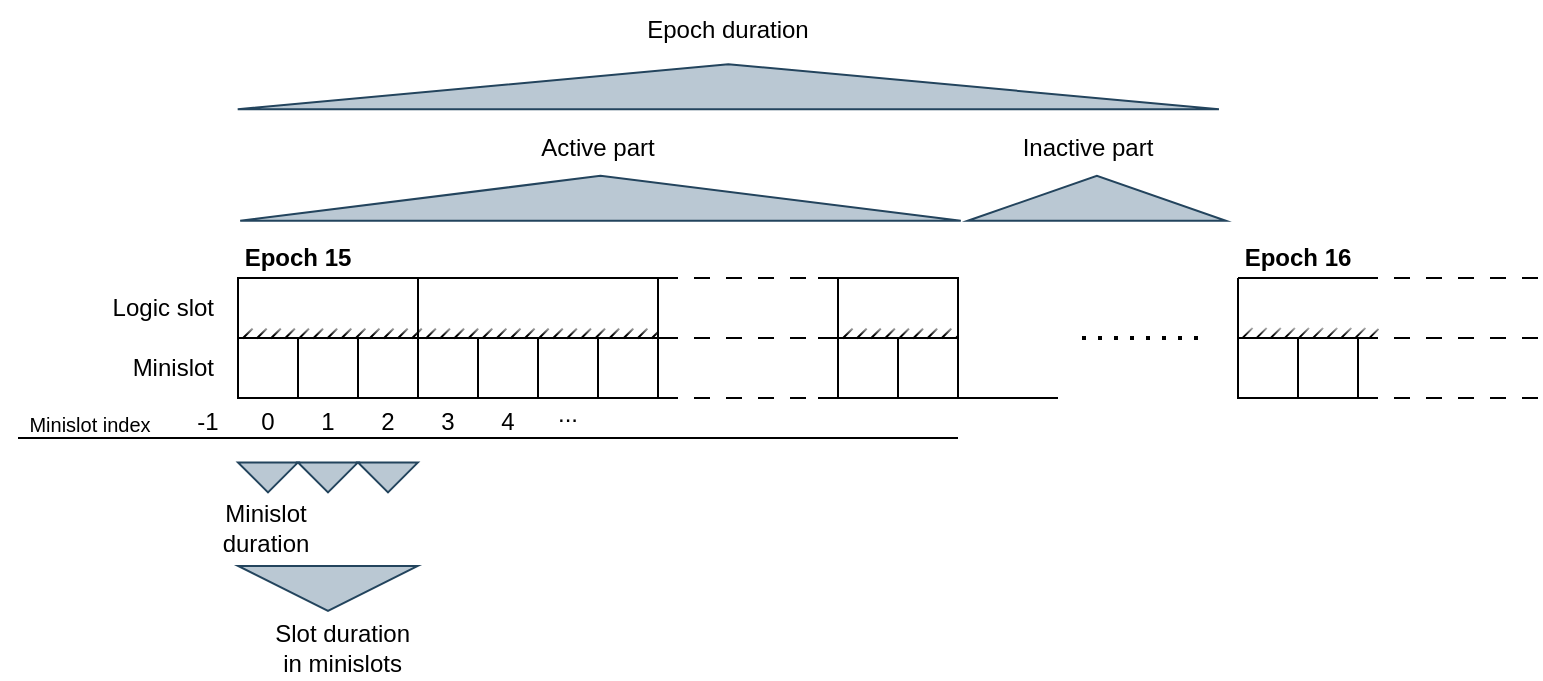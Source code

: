 <mxfile version="20.8.17" type="device"><diagram name="Page-1" id="joAs9frYsmIjYSzN6QPi"><mxGraphModel dx="700" dy="390" grid="0" gridSize="10" guides="1" tooltips="1" connect="1" arrows="1" fold="1" page="1" pageScale="1" pageWidth="850" pageHeight="1100" math="0" shadow="0"><root><mxCell id="0"/><mxCell id="1" parent="0"/><mxCell id="jgnnErtOSzpxViEtXBVN-2" value="" style="rounded=0;whiteSpace=wrap;html=1;fillStyle=cross-hatch;fillColor=none;" parent="1" vertex="1"><mxGeometry x="129" y="250" width="30" height="30" as="geometry"/></mxCell><mxCell id="jgnnErtOSzpxViEtXBVN-3" value="" style="rounded=0;whiteSpace=wrap;html=1;fillStyle=cross-hatch;fillColor=none;" parent="1" vertex="1"><mxGeometry x="159" y="250" width="30" height="30" as="geometry"/></mxCell><mxCell id="jgnnErtOSzpxViEtXBVN-4" value="" style="rounded=0;whiteSpace=wrap;html=1;fillStyle=cross-hatch;fillColor=none;" parent="1" vertex="1"><mxGeometry x="189" y="250" width="30" height="30" as="geometry"/></mxCell><mxCell id="jgnnErtOSzpxViEtXBVN-5" value="" style="rounded=0;whiteSpace=wrap;html=1;fillStyle=cross-hatch;fillColor=none;" parent="1" vertex="1"><mxGeometry x="219" y="250" width="30" height="30" as="geometry"/></mxCell><mxCell id="jgnnErtOSzpxViEtXBVN-6" value="" style="rounded=0;whiteSpace=wrap;html=1;fillStyle=cross-hatch;fillColor=none;" parent="1" vertex="1"><mxGeometry x="249" y="250" width="30" height="30" as="geometry"/></mxCell><mxCell id="jgnnErtOSzpxViEtXBVN-7" value="" style="rounded=0;whiteSpace=wrap;html=1;fillStyle=cross-hatch;fillColor=none;" parent="1" vertex="1"><mxGeometry x="279" y="250" width="30" height="30" as="geometry"/></mxCell><mxCell id="jgnnErtOSzpxViEtXBVN-8" value="" style="rounded=0;whiteSpace=wrap;html=1;fillStyle=cross-hatch;fillColor=none;" parent="1" vertex="1"><mxGeometry x="309" y="250" width="30" height="30" as="geometry"/></mxCell><mxCell id="jgnnErtOSzpxViEtXBVN-11" value="" style="rounded=0;whiteSpace=wrap;html=1;fillStyle=cross-hatch;fillColor=none;" parent="1" vertex="1"><mxGeometry x="429" y="250" width="30" height="30" as="geometry"/></mxCell><mxCell id="jgnnErtOSzpxViEtXBVN-17" value="Logic slot" style="text;html=1;strokeColor=none;fillColor=none;align=right;verticalAlign=middle;whiteSpace=wrap;rounded=0;" parent="1" vertex="1"><mxGeometry x="59" y="220" width="60" height="30" as="geometry"/></mxCell><mxCell id="jgnnErtOSzpxViEtXBVN-18" value="Minislot" style="text;html=1;strokeColor=none;fillColor=none;align=right;verticalAlign=middle;whiteSpace=wrap;rounded=0;" parent="1" vertex="1"><mxGeometry x="59" y="250" width="60" height="30" as="geometry"/></mxCell><mxCell id="jgnnErtOSzpxViEtXBVN-19" value="Epoch 15" style="text;html=1;strokeColor=none;fillColor=none;align=center;verticalAlign=middle;whiteSpace=wrap;rounded=0;fontStyle=1" parent="1" vertex="1"><mxGeometry x="129" y="195" width="60" height="30" as="geometry"/></mxCell><mxCell id="jgnnErtOSzpxViEtXBVN-27" value="" style="rounded=0;whiteSpace=wrap;html=1;fillStyle=cross-hatch;fillColor=none;" parent="1" vertex="1"><mxGeometry x="459" y="250" width="30" height="30" as="geometry"/></mxCell><mxCell id="jgnnErtOSzpxViEtXBVN-29" value="" style="endArrow=none;html=1;rounded=0;dashed=1;dashPattern=8 8;" parent="1" edge="1"><mxGeometry width="50" height="50" relative="1" as="geometry"><mxPoint x="429" y="220" as="sourcePoint"/><mxPoint x="339" y="220" as="targetPoint"/></mxGeometry></mxCell><mxCell id="jgnnErtOSzpxViEtXBVN-30" value="" style="endArrow=none;html=1;rounded=0;dashed=1;dashPattern=8 8;entryX=1;entryY=1;entryDx=0;entryDy=0;" parent="1" target="jgnnErtOSzpxViEtXBVN-13" edge="1"><mxGeometry width="50" height="50" relative="1" as="geometry"><mxPoint x="429" y="250" as="sourcePoint"/><mxPoint x="349" y="250" as="targetPoint"/></mxGeometry></mxCell><mxCell id="jgnnErtOSzpxViEtXBVN-31" value="" style="endArrow=none;html=1;rounded=0;dashed=1;dashPattern=8 8;entryX=1;entryY=1;entryDx=0;entryDy=0;" parent="1" target="jgnnErtOSzpxViEtXBVN-8" edge="1"><mxGeometry width="50" height="50" relative="1" as="geometry"><mxPoint x="429" y="280" as="sourcePoint"/><mxPoint x="349" y="280" as="targetPoint"/></mxGeometry></mxCell><mxCell id="jgnnErtOSzpxViEtXBVN-35" value="" style="triangle;whiteSpace=wrap;html=1;rotation=270;fillColor=#bac8d3;strokeColor=#23445d;" parent="1" vertex="1"><mxGeometry x="299" y="2.842e-14" width="22.5" height="360.32" as="geometry"/></mxCell><mxCell id="jgnnErtOSzpxViEtXBVN-37" value="Active part" style="text;html=1;strokeColor=none;fillColor=none;align=center;verticalAlign=middle;whiteSpace=wrap;rounded=0;" parent="1" vertex="1"><mxGeometry x="234.47" y="140" width="150" height="30" as="geometry"/></mxCell><mxCell id="jgnnErtOSzpxViEtXBVN-38" value="" style="triangle;whiteSpace=wrap;html=1;rotation=270;fillColor=#bac8d3;strokeColor=#23445d;" parent="1" vertex="1"><mxGeometry x="547.18" y="115.6" width="22.5" height="129.1" as="geometry"/></mxCell><mxCell id="jgnnErtOSzpxViEtXBVN-41" value="Inactive part" style="text;html=1;strokeColor=none;fillColor=none;align=center;verticalAlign=middle;whiteSpace=wrap;rounded=0;" parent="1" vertex="1"><mxGeometry x="479.04" y="140" width="150" height="30" as="geometry"/></mxCell><mxCell id="jgnnErtOSzpxViEtXBVN-42" value="" style="endArrow=none;dashed=1;html=1;dashPattern=1 3;strokeWidth=2;rounded=0;" parent="1" edge="1"><mxGeometry width="50" height="50" relative="1" as="geometry"><mxPoint x="609" y="250" as="sourcePoint"/><mxPoint x="549" y="250" as="targetPoint"/></mxGeometry></mxCell><mxCell id="jgnnErtOSzpxViEtXBVN-44" value="" style="rounded=0;whiteSpace=wrap;html=1;" parent="1" vertex="1"><mxGeometry x="629" y="250" width="30" height="30" as="geometry"/></mxCell><mxCell id="jgnnErtOSzpxViEtXBVN-45" value="" style="rounded=0;whiteSpace=wrap;html=1;" parent="1" vertex="1"><mxGeometry x="659" y="250" width="30" height="30" as="geometry"/></mxCell><mxCell id="jgnnErtOSzpxViEtXBVN-59" value="" style="endArrow=none;html=1;rounded=0;dashed=1;dashPattern=8 8;entryX=1;entryY=0;entryDx=0;entryDy=0;exitX=0;exitY=0;exitDx=0;exitDy=0;" parent="1" edge="1"><mxGeometry width="50" height="50" relative="1" as="geometry"><mxPoint x="779" y="220.0" as="sourcePoint"/><mxPoint x="689" y="220" as="targetPoint"/></mxGeometry></mxCell><mxCell id="jgnnErtOSzpxViEtXBVN-60" value="" style="endArrow=none;html=1;rounded=0;dashed=1;dashPattern=8 8;entryX=1;entryY=1;entryDx=0;entryDy=0;exitX=0;exitY=0;exitDx=0;exitDy=0;" parent="1" edge="1"><mxGeometry width="50" height="50" relative="1" as="geometry"><mxPoint x="779" y="250" as="sourcePoint"/><mxPoint x="689" y="250" as="targetPoint"/></mxGeometry></mxCell><mxCell id="jgnnErtOSzpxViEtXBVN-61" value="" style="endArrow=none;html=1;rounded=0;dashed=1;dashPattern=8 8;entryX=1;entryY=1;entryDx=0;entryDy=0;" parent="1" edge="1"><mxGeometry width="50" height="50" relative="1" as="geometry"><mxPoint x="779.0" y="280" as="sourcePoint"/><mxPoint x="689" y="280.0" as="targetPoint"/></mxGeometry></mxCell><mxCell id="jgnnErtOSzpxViEtXBVN-68" value="" style="endArrow=none;html=1;rounded=0;exitX=0;exitY=0;exitDx=0;exitDy=0;" parent="1" edge="1"><mxGeometry width="50" height="50" relative="1" as="geometry"><mxPoint x="629" y="220" as="sourcePoint"/><mxPoint x="689" y="220" as="targetPoint"/></mxGeometry></mxCell><mxCell id="jgnnErtOSzpxViEtXBVN-70" value="" style="triangle;whiteSpace=wrap;html=1;rotation=270;fillColor=#bac8d3;strokeColor=#23445d;" parent="1" vertex="1"><mxGeometry x="362.91" y="-120.93" width="22.5" height="490.62" as="geometry"/></mxCell><mxCell id="jgnnErtOSzpxViEtXBVN-71" value="Epoch duration" style="text;html=1;strokeColor=none;fillColor=none;align=center;verticalAlign=middle;whiteSpace=wrap;rounded=0;" parent="1" vertex="1"><mxGeometry x="299.16" y="81.21" width="150" height="30" as="geometry"/></mxCell><mxCell id="jgnnErtOSzpxViEtXBVN-74" value="" style="triangle;whiteSpace=wrap;html=1;rotation=90;fillColor=#bac8d3;strokeColor=#23445d;" parent="1" vertex="1"><mxGeometry x="136.5" y="304.69" width="15" height="30" as="geometry"/></mxCell><mxCell id="jgnnErtOSzpxViEtXBVN-75" value="&lt;div align=&quot;center&quot;&gt;Minislot duration&lt;br&gt;&lt;/div&gt;" style="text;html=1;strokeColor=none;fillColor=none;align=right;verticalAlign=middle;whiteSpace=wrap;rounded=0;" parent="1" vertex="1"><mxGeometry x="114" y="330.32" width="60" height="30" as="geometry"/></mxCell><mxCell id="jgnnErtOSzpxViEtXBVN-76" value="Epoch 16" style="text;html=1;strokeColor=none;fillColor=none;align=center;verticalAlign=middle;whiteSpace=wrap;rounded=0;fontStyle=1" parent="1" vertex="1"><mxGeometry x="629" y="195" width="60" height="30" as="geometry"/></mxCell><mxCell id="jgnnErtOSzpxViEtXBVN-77" value="" style="triangle;whiteSpace=wrap;html=1;rotation=90;fillColor=#bac8d3;strokeColor=#23445d;" parent="1" vertex="1"><mxGeometry x="162.75" y="330.32" width="22.5" height="89.84" as="geometry"/></mxCell><mxCell id="jgnnErtOSzpxViEtXBVN-78" value="&lt;div align=&quot;center&quot;&gt;Slot duration &lt;br&gt;&lt;/div&gt;&lt;div align=&quot;center&quot;&gt;in minislots&lt;br&gt;&lt;/div&gt;" style="text;html=1;strokeColor=none;fillColor=none;align=right;verticalAlign=middle;whiteSpace=wrap;rounded=0;" parent="1" vertex="1"><mxGeometry x="131.69" y="390.16" width="84.61" height="30" as="geometry"/></mxCell><mxCell id="jgnnErtOSzpxViEtXBVN-79" value="" style="triangle;whiteSpace=wrap;html=1;rotation=90;fillColor=#bac8d3;strokeColor=#23445d;" parent="1" vertex="1"><mxGeometry x="166.5" y="304.69" width="15" height="30" as="geometry"/></mxCell><mxCell id="jgnnErtOSzpxViEtXBVN-80" value="" style="triangle;whiteSpace=wrap;html=1;rotation=90;fillColor=#bac8d3;strokeColor=#23445d;" parent="1" vertex="1"><mxGeometry x="196.5" y="304.69" width="15" height="30" as="geometry"/></mxCell><mxCell id="jgnnErtOSzpxViEtXBVN-81" value="" style="endArrow=none;html=1;rounded=0;" parent="1" edge="1"><mxGeometry width="50" height="50" relative="1" as="geometry"><mxPoint x="19" y="300" as="sourcePoint"/><mxPoint x="489" y="300" as="targetPoint"/></mxGeometry></mxCell><mxCell id="jgnnErtOSzpxViEtXBVN-83" value="Minislot index" style="text;html=1;strokeColor=none;fillColor=none;align=center;verticalAlign=middle;whiteSpace=wrap;rounded=0;fontSize=10;" parent="1" vertex="1"><mxGeometry x="10" y="278" width="90" height="30" as="geometry"/></mxCell><mxCell id="jgnnErtOSzpxViEtXBVN-84" value="-1" style="text;html=1;strokeColor=none;fillColor=none;align=center;verticalAlign=middle;whiteSpace=wrap;rounded=0;" parent="1" vertex="1"><mxGeometry x="99" y="276.69" width="30" height="30" as="geometry"/></mxCell><mxCell id="jgnnErtOSzpxViEtXBVN-85" value="0" style="text;html=1;strokeColor=none;fillColor=none;align=center;verticalAlign=middle;whiteSpace=wrap;rounded=0;" parent="1" vertex="1"><mxGeometry x="129" y="276.69" width="30" height="30" as="geometry"/></mxCell><mxCell id="jgnnErtOSzpxViEtXBVN-86" value="1" style="text;html=1;strokeColor=none;fillColor=none;align=center;verticalAlign=middle;whiteSpace=wrap;rounded=0;" parent="1" vertex="1"><mxGeometry x="159" y="276.69" width="30" height="30" as="geometry"/></mxCell><mxCell id="jgnnErtOSzpxViEtXBVN-87" value="2" style="text;html=1;strokeColor=none;fillColor=none;align=center;verticalAlign=middle;whiteSpace=wrap;rounded=0;" parent="1" vertex="1"><mxGeometry x="189" y="276.69" width="30" height="30" as="geometry"/></mxCell><mxCell id="jgnnErtOSzpxViEtXBVN-89" value="3" style="text;html=1;strokeColor=none;fillColor=none;align=center;verticalAlign=middle;whiteSpace=wrap;rounded=0;" parent="1" vertex="1"><mxGeometry x="219" y="276.69" width="30" height="30" as="geometry"/></mxCell><mxCell id="jgnnErtOSzpxViEtXBVN-91" value="..." style="text;html=1;strokeColor=none;fillColor=none;align=center;verticalAlign=middle;whiteSpace=wrap;rounded=0;" parent="1" vertex="1"><mxGeometry x="279" y="272.69" width="30" height="30" as="geometry"/></mxCell><mxCell id="jgnnErtOSzpxViEtXBVN-92" value="&lt;div&gt;4&lt;/div&gt;" style="text;html=1;strokeColor=none;fillColor=none;align=center;verticalAlign=middle;whiteSpace=wrap;rounded=0;" parent="1" vertex="1"><mxGeometry x="249" y="276.69" width="30" height="30" as="geometry"/></mxCell><mxCell id="jgnnErtOSzpxViEtXBVN-97" value="" style="endArrow=none;html=1;rounded=0;strokeWidth=1;fontSize=9;exitX=1;exitY=1;exitDx=0;exitDy=0;" parent="1" source="jgnnErtOSzpxViEtXBVN-27" edge="1"><mxGeometry width="50" height="50" relative="1" as="geometry"><mxPoint x="449" y="240" as="sourcePoint"/><mxPoint x="539" y="280" as="targetPoint"/></mxGeometry></mxCell><mxCell id="jgnnErtOSzpxViEtXBVN-98" value="" style="endArrow=none;html=1;rounded=0;strokeWidth=1;fontSize=9;" parent="1" edge="1"><mxGeometry width="50" height="50" relative="1" as="geometry"><mxPoint x="339" y="220" as="sourcePoint"/><mxPoint x="349" y="220" as="targetPoint"/></mxGeometry></mxCell><mxCell id="jgnnErtOSzpxViEtXBVN-99" value="" style="endArrow=none;html=1;rounded=0;strokeWidth=1;fontSize=9;" parent="1" edge="1"><mxGeometry width="50" height="50" relative="1" as="geometry"><mxPoint x="339" y="250" as="sourcePoint"/><mxPoint x="349" y="250" as="targetPoint"/></mxGeometry></mxCell><mxCell id="jgnnErtOSzpxViEtXBVN-100" value="" style="endArrow=none;html=1;rounded=0;strokeWidth=1;fontSize=9;" parent="1" edge="1"><mxGeometry width="50" height="50" relative="1" as="geometry"><mxPoint x="339" y="280" as="sourcePoint"/><mxPoint x="349" y="280" as="targetPoint"/></mxGeometry></mxCell><mxCell id="jgnnErtOSzpxViEtXBVN-101" value="" style="endArrow=none;html=1;rounded=0;strokeWidth=1;fontSize=9;" parent="1" edge="1"><mxGeometry width="50" height="50" relative="1" as="geometry"><mxPoint x="419" y="220" as="sourcePoint"/><mxPoint x="429" y="220" as="targetPoint"/></mxGeometry></mxCell><mxCell id="jgnnErtOSzpxViEtXBVN-102" value="" style="endArrow=none;html=1;rounded=0;strokeWidth=1;fontSize=9;" parent="1" edge="1"><mxGeometry width="50" height="50" relative="1" as="geometry"><mxPoint x="419" y="250.0" as="sourcePoint"/><mxPoint x="429" y="250.0" as="targetPoint"/></mxGeometry></mxCell><mxCell id="jgnnErtOSzpxViEtXBVN-103" value="" style="endArrow=none;html=1;rounded=0;strokeWidth=1;fontSize=9;" parent="1" edge="1"><mxGeometry width="50" height="50" relative="1" as="geometry"><mxPoint x="419" y="280" as="sourcePoint"/><mxPoint x="429" y="280" as="targetPoint"/></mxGeometry></mxCell><mxCell id="jgnnErtOSzpxViEtXBVN-104" value="" style="endArrow=none;html=1;rounded=0;strokeWidth=1;fontSize=9;" parent="1" edge="1"><mxGeometry width="50" height="50" relative="1" as="geometry"><mxPoint x="689" y="220" as="sourcePoint"/><mxPoint x="699" y="220" as="targetPoint"/></mxGeometry></mxCell><mxCell id="jgnnErtOSzpxViEtXBVN-105" value="" style="endArrow=none;html=1;rounded=0;strokeWidth=1;fontSize=9;" parent="1" edge="1"><mxGeometry width="50" height="50" relative="1" as="geometry"><mxPoint x="689" y="250" as="sourcePoint"/><mxPoint x="699" y="250" as="targetPoint"/></mxGeometry></mxCell><mxCell id="jgnnErtOSzpxViEtXBVN-106" value="" style="endArrow=none;html=1;rounded=0;strokeWidth=1;fontSize=9;" parent="1" edge="1"><mxGeometry width="50" height="50" relative="1" as="geometry"><mxPoint x="689" y="280" as="sourcePoint"/><mxPoint x="699" y="280" as="targetPoint"/></mxGeometry></mxCell><mxCell id="jgnnErtOSzpxViEtXBVN-114" value="" style="verticalLabelPosition=bottom;verticalAlign=top;html=1;shape=mxgraph.basic.patternFillRect;fillStyle=diag;step=5;fillStrokeWidth=1;fillStrokeColor=#000000;shadow=0;labelBackgroundColor=none;comic=0;sketch=0;strokeWidth=0;fontSize=14;gradientDirection=north;strokeColor=#00000000;fillColor=#00000000;borderColor=#ff0000;" parent="1" vertex="1"><mxGeometry x="629" y="244.7" width="70" height="5" as="geometry"/></mxCell><mxCell id="jgnnErtOSzpxViEtXBVN-258" value="" style="verticalLabelPosition=bottom;verticalAlign=top;html=1;shape=mxgraph.basic.patternFillRect;fillStyle=diag;step=5;fillStrokeWidth=1;fillStrokeColor=#000000;shadow=0;labelBackgroundColor=none;comic=0;sketch=0;strokeWidth=0;fontSize=14;gradientDirection=north;strokeColor=#00000000;fillColor=#00000000;" parent="1" vertex="1"><mxGeometry x="429" y="245" width="60" height="5" as="geometry"/></mxCell><mxCell id="jgnnErtOSzpxViEtXBVN-259" value="" style="verticalLabelPosition=bottom;verticalAlign=top;html=1;shape=mxgraph.basic.patternFillRect;fillStyle=diag;step=5;fillStrokeWidth=1;fillStrokeColor=#000000;shadow=0;labelBackgroundColor=none;comic=0;sketch=0;strokeWidth=0;fontSize=14;gradientDirection=north;strokeColor=#00000000;fillColor=#00000000;" parent="1" vertex="1"><mxGeometry x="129" y="245" width="210" height="5" as="geometry"/></mxCell><mxCell id="jgnnErtOSzpxViEtXBVN-260" value="" style="rounded=0;whiteSpace=wrap;html=1;shadow=0;glass=0;sketch=0;fillStyle=dashed;strokeColor=none;fontSize=10;fillColor=#ffffffff;gradientColor=#ffffff00;gradientDirection=south;" parent="1" vertex="1"><mxGeometry x="219" y="243.4" width="121" height="5.3" as="geometry"/></mxCell><mxCell id="jgnnErtOSzpxViEtXBVN-261" value="" style="rounded=0;whiteSpace=wrap;html=1;shadow=0;glass=0;sketch=0;fillStyle=dashed;strokeColor=none;fontSize=10;fillColor=#ffffffff;gradientColor=#ffffff00;gradientDirection=south;" parent="1" vertex="1"><mxGeometry x="128" y="243.4" width="91" height="5.3" as="geometry"/></mxCell><mxCell id="jgnnErtOSzpxViEtXBVN-262" value="" style="rounded=0;whiteSpace=wrap;html=1;shadow=0;glass=0;sketch=0;fillStyle=dashed;strokeColor=none;fontSize=10;fillColor=#ffffffff;gradientColor=#ffffff00;gradientDirection=south;" parent="1" vertex="1"><mxGeometry x="429" y="243.4" width="61" height="5.3" as="geometry"/></mxCell><mxCell id="jgnnErtOSzpxViEtXBVN-263" value="" style="rounded=0;whiteSpace=wrap;html=1;shadow=0;glass=0;sketch=0;fillStyle=dashed;strokeColor=none;fontSize=10;fillColor=#ffffffff;gradientColor=#ffffff00;gradientDirection=south;" parent="1" vertex="1"><mxGeometry x="629" y="243.4" width="71" height="5.3" as="geometry"/></mxCell><mxCell id="jgnnErtOSzpxViEtXBVN-69" value="" style="endArrow=none;html=1;rounded=0;entryX=0;entryY=0;entryDx=0;entryDy=0;" parent="1" target="jgnnErtOSzpxViEtXBVN-44" edge="1"><mxGeometry width="50" height="50" relative="1" as="geometry"><mxPoint x="629" y="220" as="sourcePoint"/><mxPoint x="698.22" y="229.61" as="targetPoint"/></mxGeometry></mxCell><mxCell id="jgnnErtOSzpxViEtXBVN-1" value="" style="rounded=0;whiteSpace=wrap;html=1;fillColor=none;fillStyle=cross-hatch;" parent="1" vertex="1"><mxGeometry x="129" y="220" width="90" height="30" as="geometry"/></mxCell><mxCell id="jgnnErtOSzpxViEtXBVN-13" value="" style="rounded=0;whiteSpace=wrap;html=1;fillColor=none;fillStyle=cross-hatch;" parent="1" vertex="1"><mxGeometry x="219" y="220" width="120" height="30" as="geometry"/></mxCell><mxCell id="jgnnErtOSzpxViEtXBVN-26" value="" style="rounded=0;whiteSpace=wrap;html=1;fillColor=none;fillStyle=cross-hatch;" parent="1" vertex="1"><mxGeometry x="429" y="220" width="60" height="30" as="geometry"/></mxCell></root></mxGraphModel></diagram></mxfile>